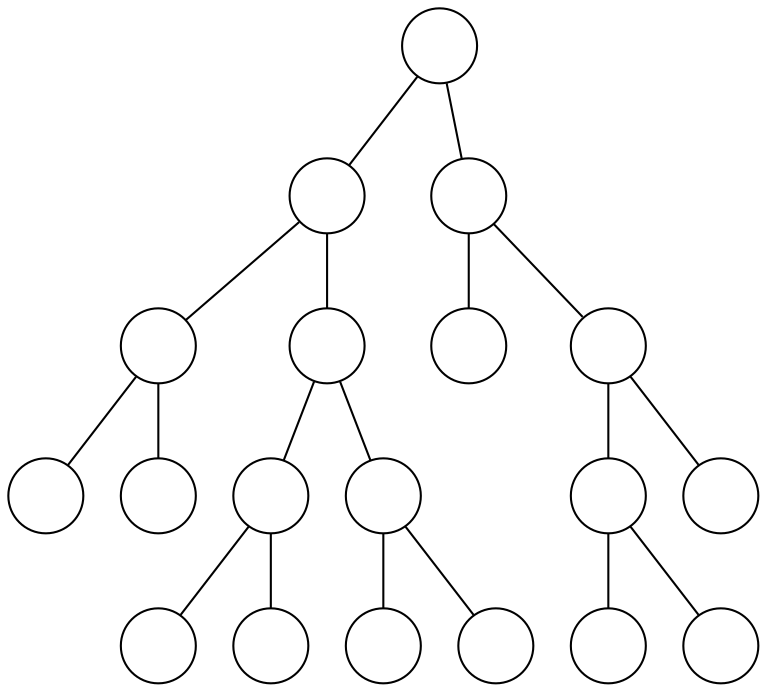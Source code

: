 graph g {
graph[ordering="out"];
1[label="", shape=circle, width=0.5];
1--2;
1--3;
2[label="", shape=circle, width=0.5];
2--4;
2--5;
3[label="", shape=circle, width=0.5];
3--6;
3--7;
4[label="", shape=circle, width=0.5];
4--8;
4--9;
5[label="", shape=circle, width=0.5];
5--10;
5--11;
6[label="", shape=circle, width=0.5];
7[label="", shape=circle, width=0.5];
7--14;
7--15;
8[label="", shape=circle, width=0.5];
9[label="", shape=circle, width=0.5];
10[label="", shape=circle, width=0.5];
10--20;
10--21;
11[label="", shape=circle, width=0.5];
11--22;
11--23;
14[label="", shape=circle, width=0.5];
14--28;
14--29;
15[label="", shape=circle, width=0.5];
20[label="", shape=circle, width=0.5];
21[label="", shape=circle, width=0.5];
22[label="", shape=circle, width=0.5];
23[label="", shape=circle, width=0.5];
28[label="", shape=circle, width=0.5];
29[label="", shape=circle, width=0.5];
}
